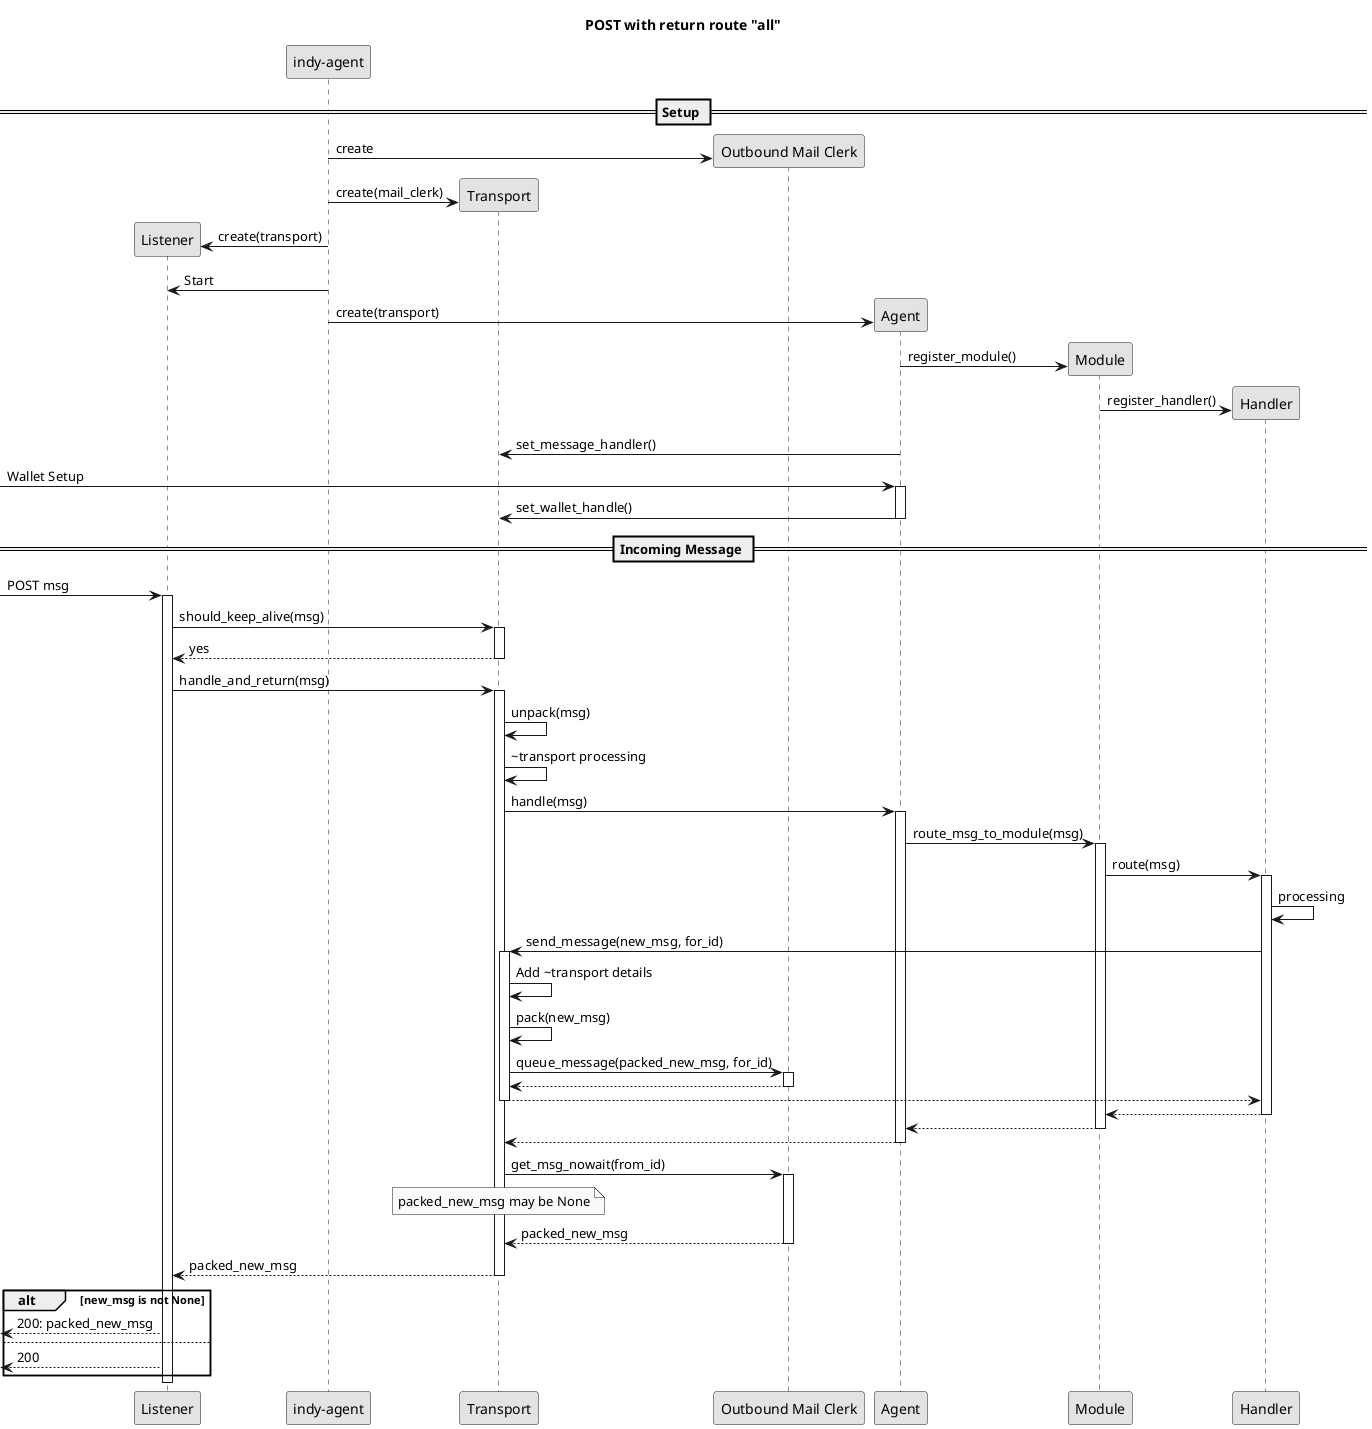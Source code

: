 @startuml
title POST with return route "all"
skinparam monochrome true

participant Listener as L
participant "indy-agent" as IA
participant Transport as T
participant "Outbound Mail Clerk" as OC
participant Agent as A
participant Module as M
participant Handler as H

== Setup ==

IA -> OC**: create
IA -> T**: create(mail_clerk)
IA -> L**: create(transport)
IA -> L: Start
IA -> A**: create(transport)
A -> M**: register_module()
M -> H**: register_handler()
A -> T: set_message_handler()
[-> A: Wallet Setup
activate A
A -> T: set_wallet_handle()
deactivate A

== Incoming Message ==

[-> L: POST msg
activate L
L -> T++: should_keep_alive(msg)
return yes
L -> T++: handle_and_return(msg)
T -> T: unpack(msg)
T -> T: ~transport processing
T -> A++: handle(msg)
A -> M++: route_msg_to_module(msg)
M -> H++: route(msg)
H -> H: processing
H -> T++: send_message(new_msg, for_id)
T -> T: Add ~transport details
T -> T: pack(new_msg)
T -> OC++: queue_message(packed_new_msg, for_id)
return
return
return
return
return
T -> OC++: get_msg_nowait(from_id)
note over T: packed_new_msg may be None
return packed_new_msg
return packed_new_msg
alt new_msg is not None
    [<-- L: 200: packed_new_msg
else
    [<-- L: 200
end
deactivate L

@enduml
